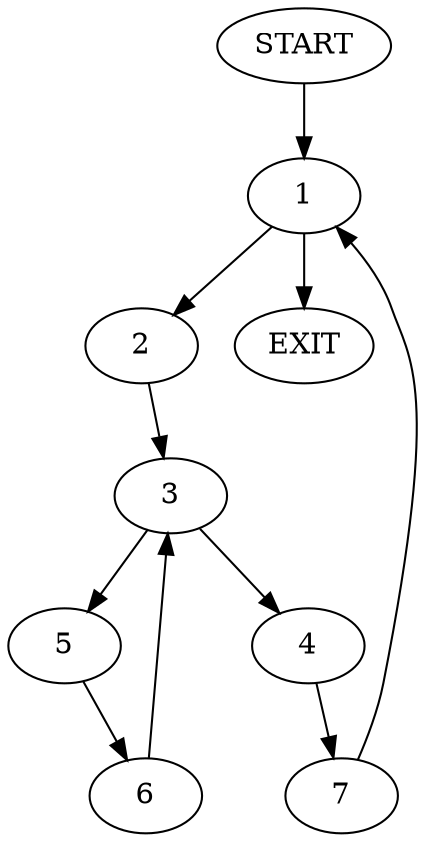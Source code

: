 digraph { 
0 [label="START"];
1;
2;
3;
4;
5;
6;
7;
8[label="EXIT"];
0 -> 1;
1 -> 2;
1 -> 8;
2 -> 3;
3 -> 5;
3 -> 4;
4 -> 7;
5 -> 6;
6 -> 3;
7 -> 1;
}